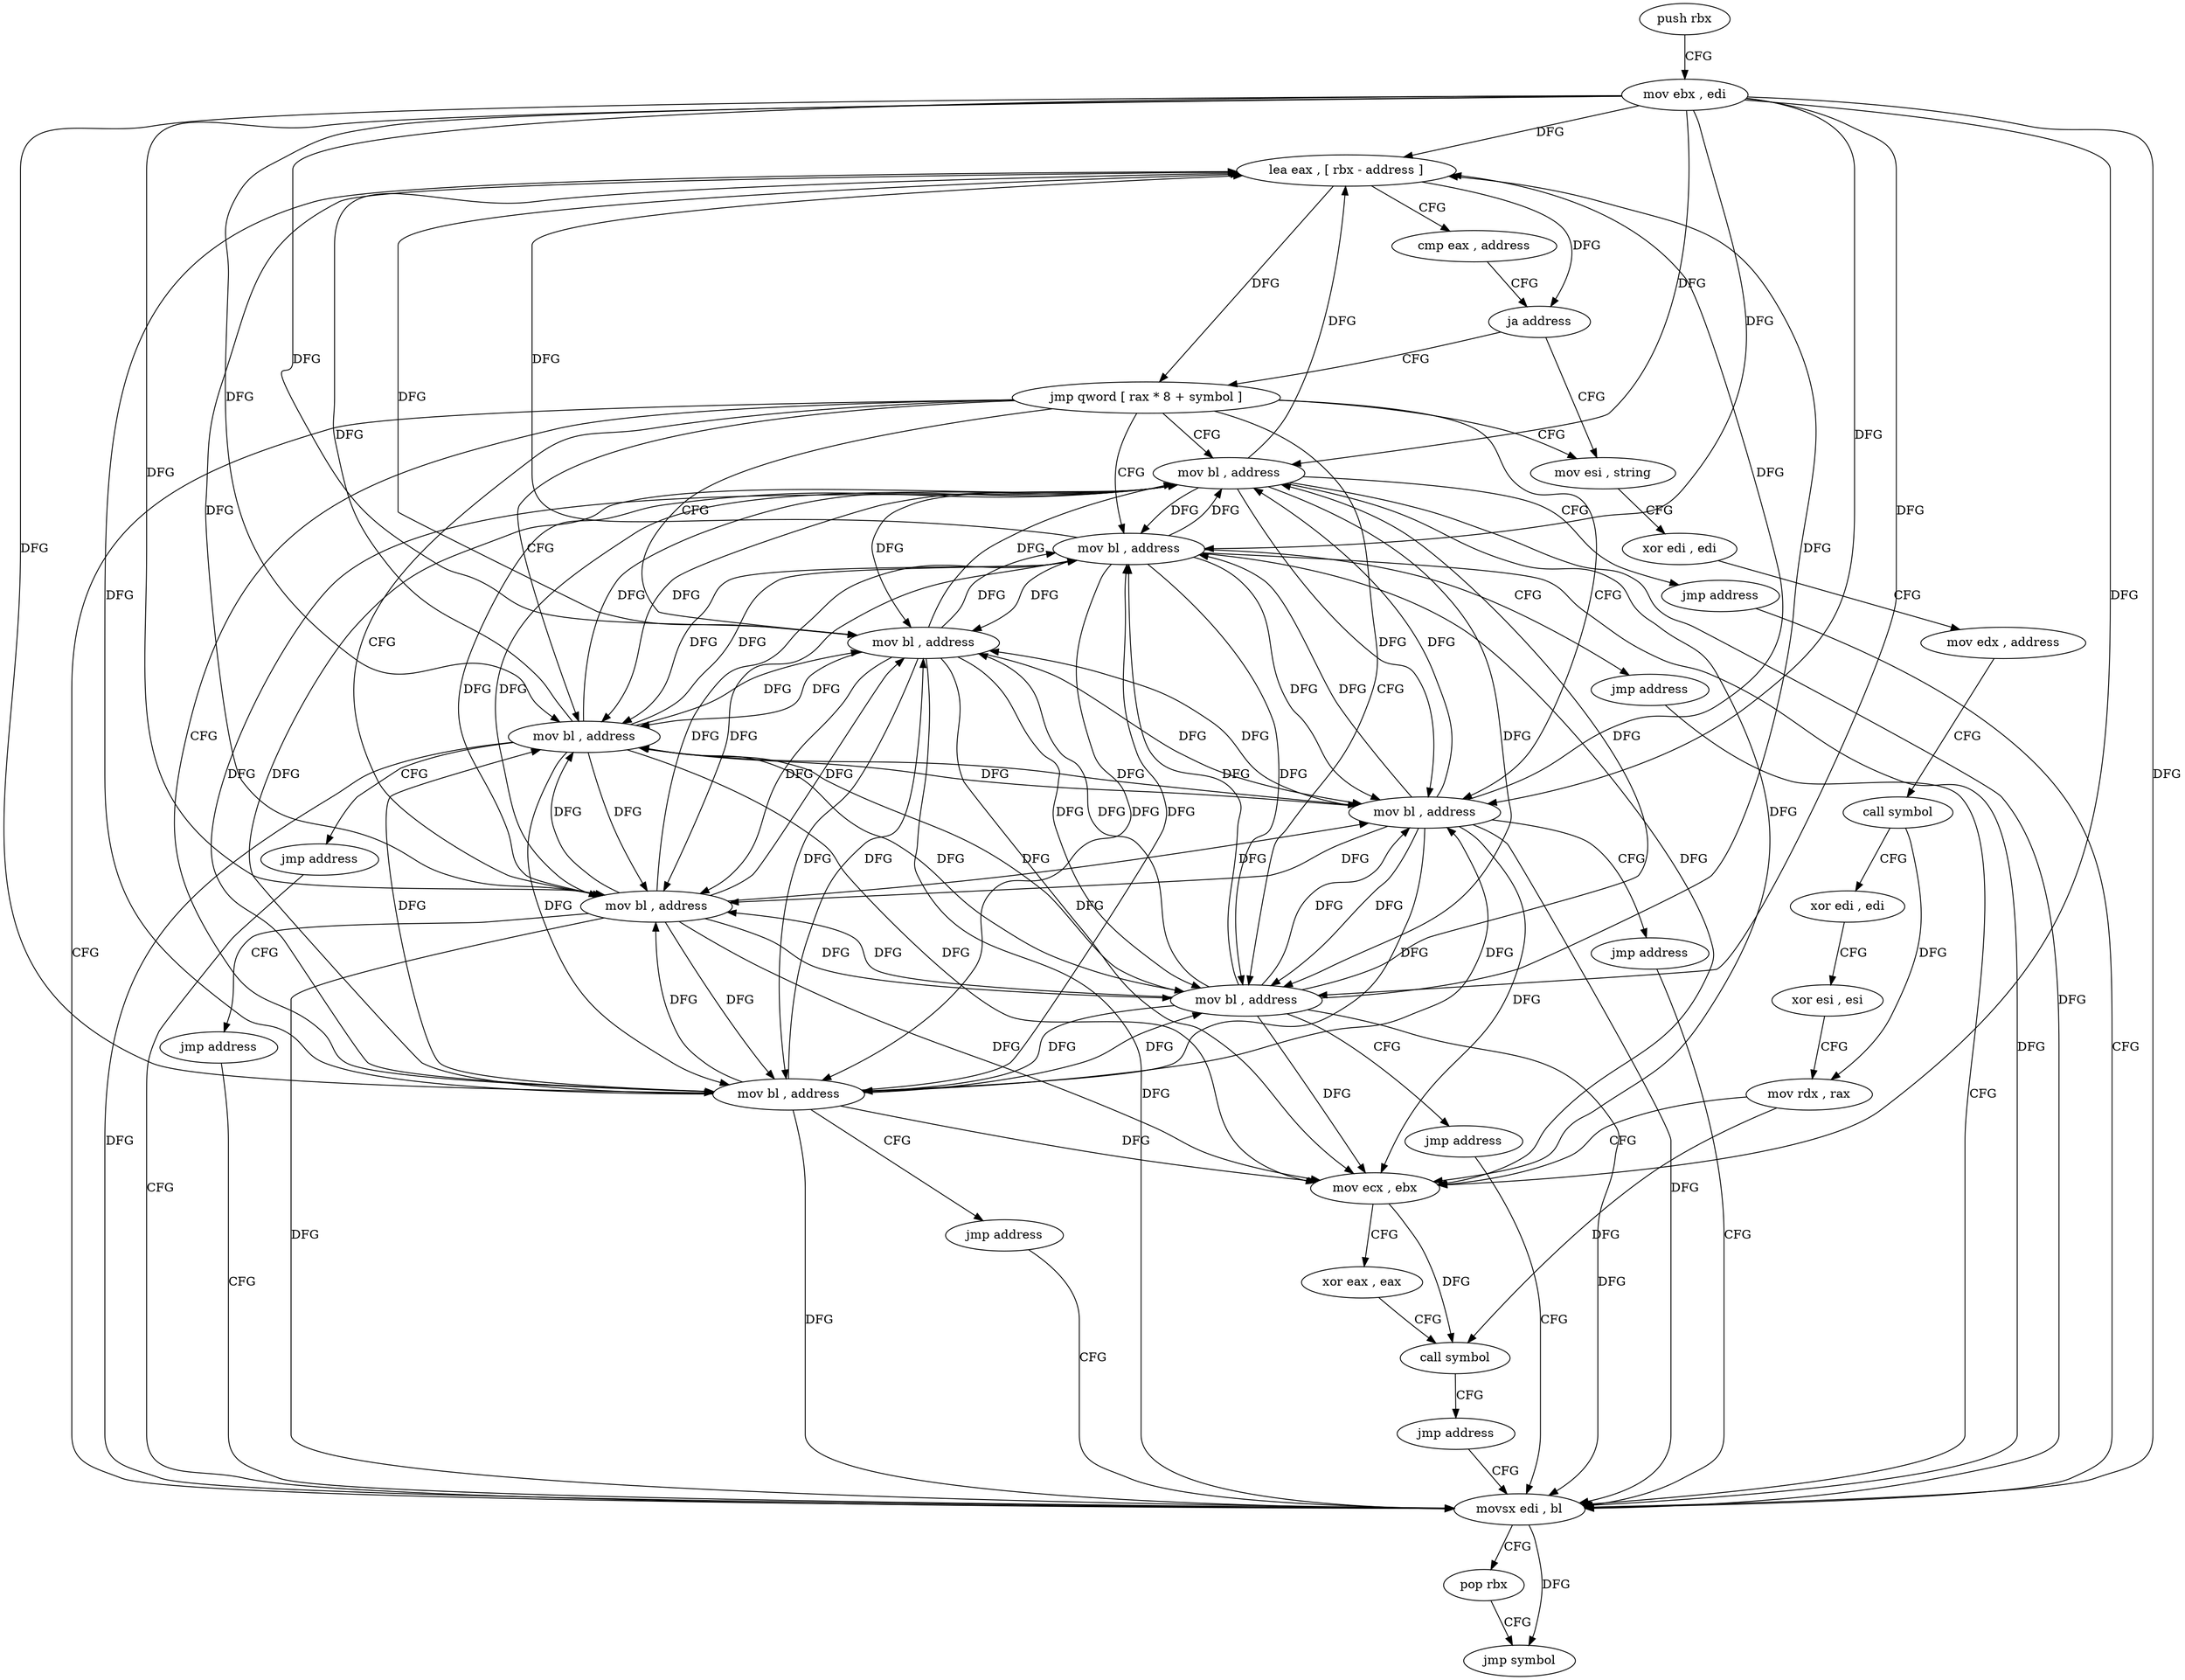 digraph "func" {
"4207952" [label = "push rbx" ]
"4207953" [label = "mov ebx , edi" ]
"4207955" [label = "lea eax , [ rbx - address ]" ]
"4207958" [label = "cmp eax , address" ]
"4207961" [label = "ja address" ]
"4207974" [label = "mov esi , string" ]
"4207963" [label = "jmp qword [ rax * 8 + symbol ]" ]
"4207979" [label = "xor edi , edi" ]
"4207981" [label = "mov edx , address" ]
"4207986" [label = "call symbol" ]
"4207991" [label = "xor edi , edi" ]
"4207993" [label = "xor esi , esi" ]
"4207995" [label = "mov rdx , rax" ]
"4207998" [label = "mov ecx , ebx" ]
"4208000" [label = "xor eax , eax" ]
"4208002" [label = "call symbol" ]
"4208007" [label = "jmp address" ]
"4208035" [label = "movsx edi , bl" ]
"4207970" [label = "mov bl , address" ]
"4208009" [label = "mov bl , address" ]
"4208013" [label = "mov bl , address" ]
"4208017" [label = "mov bl , address" ]
"4208021" [label = "mov bl , address" ]
"4208025" [label = "mov bl , address" ]
"4208029" [label = "mov bl , address" ]
"4208033" [label = "mov bl , address" ]
"4208038" [label = "pop rbx" ]
"4208039" [label = "jmp symbol" ]
"4207972" [label = "jmp address" ]
"4208011" [label = "jmp address" ]
"4208015" [label = "jmp address" ]
"4208019" [label = "jmp address" ]
"4208023" [label = "jmp address" ]
"4208027" [label = "jmp address" ]
"4208031" [label = "jmp address" ]
"4207952" -> "4207953" [ label = "CFG" ]
"4207953" -> "4207955" [ label = "DFG" ]
"4207953" -> "4207998" [ label = "DFG" ]
"4207953" -> "4208035" [ label = "DFG" ]
"4207953" -> "4207970" [ label = "DFG" ]
"4207953" -> "4208009" [ label = "DFG" ]
"4207953" -> "4208013" [ label = "DFG" ]
"4207953" -> "4208017" [ label = "DFG" ]
"4207953" -> "4208021" [ label = "DFG" ]
"4207953" -> "4208025" [ label = "DFG" ]
"4207953" -> "4208029" [ label = "DFG" ]
"4207953" -> "4208033" [ label = "DFG" ]
"4207955" -> "4207958" [ label = "CFG" ]
"4207955" -> "4207961" [ label = "DFG" ]
"4207955" -> "4207963" [ label = "DFG" ]
"4207958" -> "4207961" [ label = "CFG" ]
"4207961" -> "4207974" [ label = "CFG" ]
"4207961" -> "4207963" [ label = "CFG" ]
"4207974" -> "4207979" [ label = "CFG" ]
"4207963" -> "4207970" [ label = "CFG" ]
"4207963" -> "4207974" [ label = "CFG" ]
"4207963" -> "4208009" [ label = "CFG" ]
"4207963" -> "4208013" [ label = "CFG" ]
"4207963" -> "4208017" [ label = "CFG" ]
"4207963" -> "4208021" [ label = "CFG" ]
"4207963" -> "4208025" [ label = "CFG" ]
"4207963" -> "4208029" [ label = "CFG" ]
"4207963" -> "4208033" [ label = "CFG" ]
"4207963" -> "4208035" [ label = "CFG" ]
"4207979" -> "4207981" [ label = "CFG" ]
"4207981" -> "4207986" [ label = "CFG" ]
"4207986" -> "4207991" [ label = "CFG" ]
"4207986" -> "4207995" [ label = "DFG" ]
"4207991" -> "4207993" [ label = "CFG" ]
"4207993" -> "4207995" [ label = "CFG" ]
"4207995" -> "4207998" [ label = "CFG" ]
"4207995" -> "4208002" [ label = "DFG" ]
"4207998" -> "4208000" [ label = "CFG" ]
"4207998" -> "4208002" [ label = "DFG" ]
"4208000" -> "4208002" [ label = "CFG" ]
"4208002" -> "4208007" [ label = "CFG" ]
"4208007" -> "4208035" [ label = "CFG" ]
"4208035" -> "4208038" [ label = "CFG" ]
"4208035" -> "4208039" [ label = "DFG" ]
"4207970" -> "4207972" [ label = "CFG" ]
"4207970" -> "4207955" [ label = "DFG" ]
"4207970" -> "4207998" [ label = "DFG" ]
"4207970" -> "4208035" [ label = "DFG" ]
"4207970" -> "4208009" [ label = "DFG" ]
"4207970" -> "4208013" [ label = "DFG" ]
"4207970" -> "4208017" [ label = "DFG" ]
"4207970" -> "4208021" [ label = "DFG" ]
"4207970" -> "4208025" [ label = "DFG" ]
"4207970" -> "4208029" [ label = "DFG" ]
"4207970" -> "4208033" [ label = "DFG" ]
"4208009" -> "4208011" [ label = "CFG" ]
"4208009" -> "4207955" [ label = "DFG" ]
"4208009" -> "4207998" [ label = "DFG" ]
"4208009" -> "4208035" [ label = "DFG" ]
"4208009" -> "4207970" [ label = "DFG" ]
"4208009" -> "4208013" [ label = "DFG" ]
"4208009" -> "4208017" [ label = "DFG" ]
"4208009" -> "4208021" [ label = "DFG" ]
"4208009" -> "4208025" [ label = "DFG" ]
"4208009" -> "4208029" [ label = "DFG" ]
"4208009" -> "4208033" [ label = "DFG" ]
"4208013" -> "4208015" [ label = "CFG" ]
"4208013" -> "4207955" [ label = "DFG" ]
"4208013" -> "4207998" [ label = "DFG" ]
"4208013" -> "4208035" [ label = "DFG" ]
"4208013" -> "4207970" [ label = "DFG" ]
"4208013" -> "4208009" [ label = "DFG" ]
"4208013" -> "4208017" [ label = "DFG" ]
"4208013" -> "4208021" [ label = "DFG" ]
"4208013" -> "4208025" [ label = "DFG" ]
"4208013" -> "4208029" [ label = "DFG" ]
"4208013" -> "4208033" [ label = "DFG" ]
"4208017" -> "4208019" [ label = "CFG" ]
"4208017" -> "4207955" [ label = "DFG" ]
"4208017" -> "4207998" [ label = "DFG" ]
"4208017" -> "4208035" [ label = "DFG" ]
"4208017" -> "4207970" [ label = "DFG" ]
"4208017" -> "4208009" [ label = "DFG" ]
"4208017" -> "4208013" [ label = "DFG" ]
"4208017" -> "4208021" [ label = "DFG" ]
"4208017" -> "4208025" [ label = "DFG" ]
"4208017" -> "4208029" [ label = "DFG" ]
"4208017" -> "4208033" [ label = "DFG" ]
"4208021" -> "4208023" [ label = "CFG" ]
"4208021" -> "4207955" [ label = "DFG" ]
"4208021" -> "4207998" [ label = "DFG" ]
"4208021" -> "4208035" [ label = "DFG" ]
"4208021" -> "4207970" [ label = "DFG" ]
"4208021" -> "4208009" [ label = "DFG" ]
"4208021" -> "4208013" [ label = "DFG" ]
"4208021" -> "4208017" [ label = "DFG" ]
"4208021" -> "4208025" [ label = "DFG" ]
"4208021" -> "4208029" [ label = "DFG" ]
"4208021" -> "4208033" [ label = "DFG" ]
"4208025" -> "4208027" [ label = "CFG" ]
"4208025" -> "4207955" [ label = "DFG" ]
"4208025" -> "4207998" [ label = "DFG" ]
"4208025" -> "4208035" [ label = "DFG" ]
"4208025" -> "4207970" [ label = "DFG" ]
"4208025" -> "4208009" [ label = "DFG" ]
"4208025" -> "4208013" [ label = "DFG" ]
"4208025" -> "4208017" [ label = "DFG" ]
"4208025" -> "4208021" [ label = "DFG" ]
"4208025" -> "4208029" [ label = "DFG" ]
"4208025" -> "4208033" [ label = "DFG" ]
"4208029" -> "4208031" [ label = "CFG" ]
"4208029" -> "4207955" [ label = "DFG" ]
"4208029" -> "4207998" [ label = "DFG" ]
"4208029" -> "4208035" [ label = "DFG" ]
"4208029" -> "4207970" [ label = "DFG" ]
"4208029" -> "4208009" [ label = "DFG" ]
"4208029" -> "4208013" [ label = "DFG" ]
"4208029" -> "4208017" [ label = "DFG" ]
"4208029" -> "4208021" [ label = "DFG" ]
"4208029" -> "4208025" [ label = "DFG" ]
"4208029" -> "4208033" [ label = "DFG" ]
"4208033" -> "4208035" [ label = "DFG" ]
"4208033" -> "4207955" [ label = "DFG" ]
"4208033" -> "4207998" [ label = "DFG" ]
"4208033" -> "4207970" [ label = "DFG" ]
"4208033" -> "4208009" [ label = "DFG" ]
"4208033" -> "4208013" [ label = "DFG" ]
"4208033" -> "4208017" [ label = "DFG" ]
"4208033" -> "4208021" [ label = "DFG" ]
"4208033" -> "4208025" [ label = "DFG" ]
"4208033" -> "4208029" [ label = "DFG" ]
"4208038" -> "4208039" [ label = "CFG" ]
"4207972" -> "4208035" [ label = "CFG" ]
"4208011" -> "4208035" [ label = "CFG" ]
"4208015" -> "4208035" [ label = "CFG" ]
"4208019" -> "4208035" [ label = "CFG" ]
"4208023" -> "4208035" [ label = "CFG" ]
"4208027" -> "4208035" [ label = "CFG" ]
"4208031" -> "4208035" [ label = "CFG" ]
}
